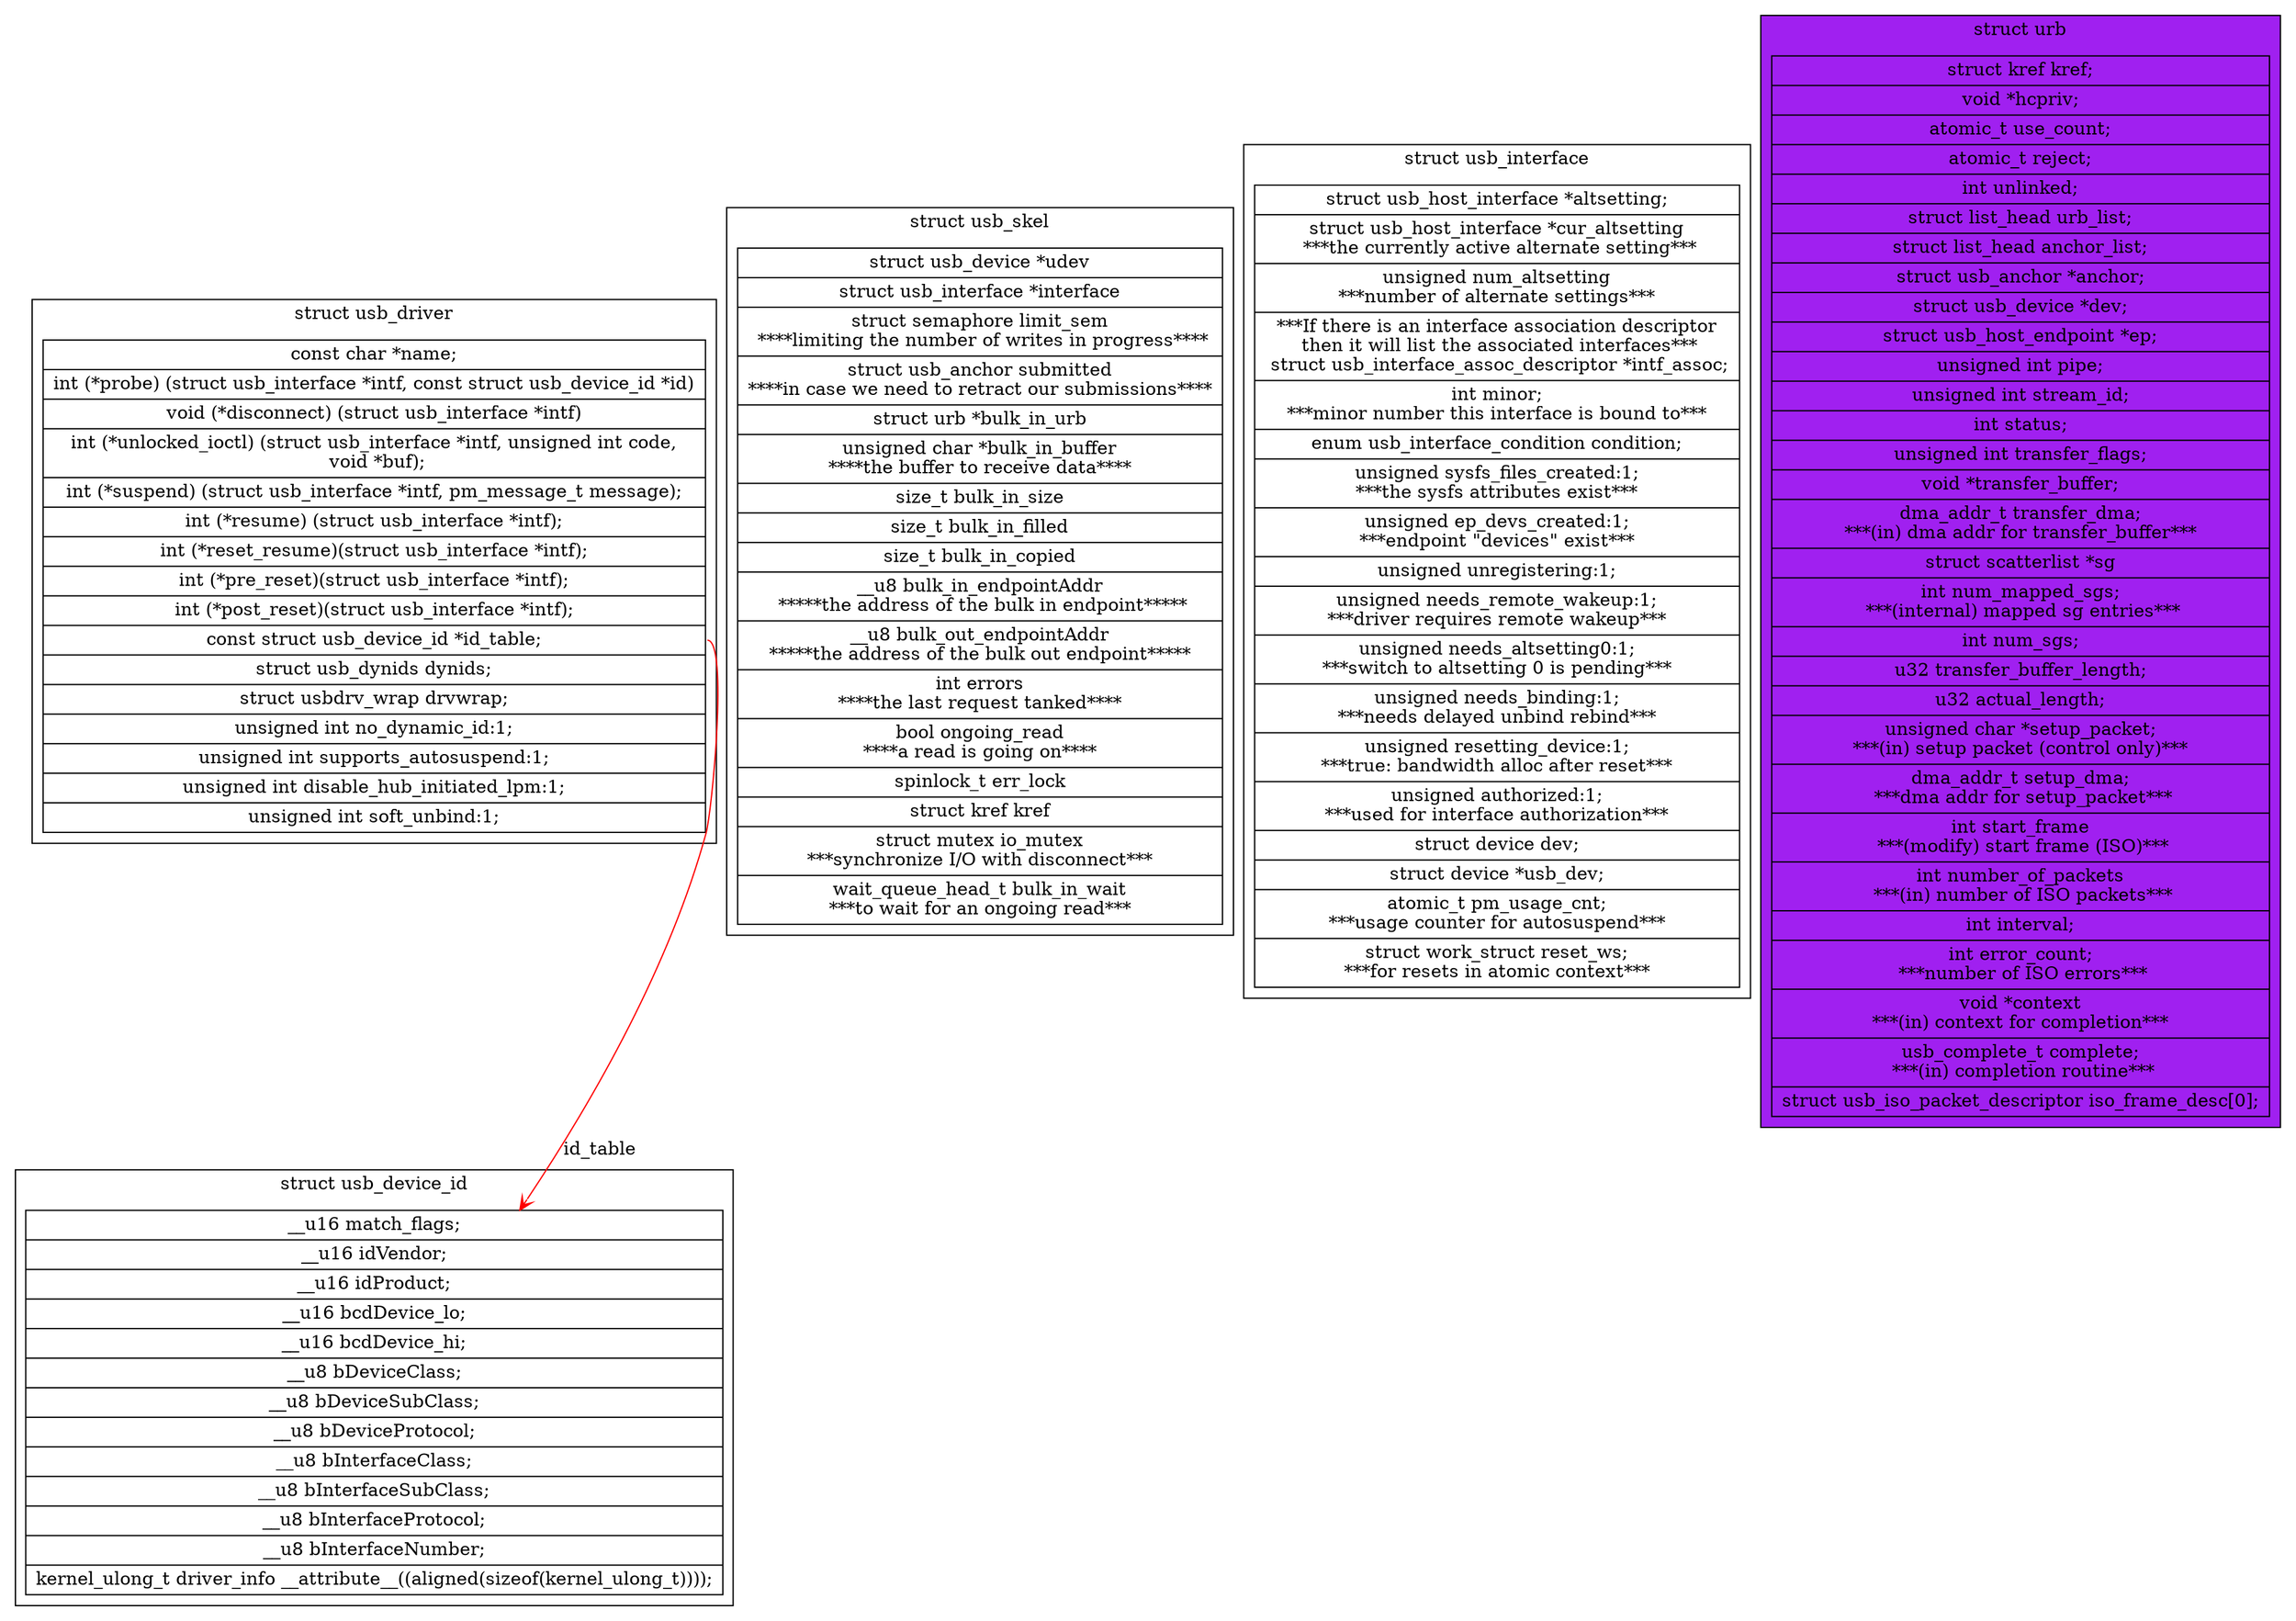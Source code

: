 digraph usb{

	node[shape=record];
	subgraph cluster_struct_usb_driver{
		label="struct usb_driver";
		"struct usb_driver"[label="{
    const char *name;|
    int (*probe) (struct usb_interface *intf, const struct usb_device_id *id)|
    void (*disconnect) (struct usb_interface *intf)|
    int (*unlocked_ioctl) (struct usb_interface *intf, unsigned int code,\n
            void *buf);|
    int (*suspend) (struct usb_interface *intf, pm_message_t message);|
    int (*resume) (struct usb_interface *intf);|
    int (*reset_resume)(struct usb_interface *intf);|

    int (*pre_reset)(struct usb_interface *intf);|
    int (*post_reset)(struct usb_interface *intf);|

    <table>const struct usb_device_id *id_table;|

    struct usb_dynids dynids;|
    struct usbdrv_wrap drvwrap;|
    unsigned int no_dynamic_id:1;|
    unsigned int supports_autosuspend:1;|
    unsigned int disable_hub_initiated_lpm:1;|
    unsigned int soft_unbind:1;
	}"];
	};

	subgraph cluster_struct_usb_device_id{
		label="struct usb_device_id";
		"struct usb_device_id"[label="{
	__u16       match_flags;|
    __u16       idVendor;|
    __u16       idProduct;|
    __u16       bcdDevice_lo;|
    __u16       bcdDevice_hi;|
    __u8        bDeviceClass;|
    __u8        bDeviceSubClass;|
    __u8        bDeviceProtocol;|
    __u8        bInterfaceClass;|
    __u8        bInterfaceSubClass;|
    __u8        bInterfaceProtocol;|
    __u8        bInterfaceNumber;|
    kernel_ulong_t  driver_info __attribute__((aligned(sizeof(kernel_ulong_t))));
	}"];
	}
	"struct usb_driver":table->"struct usb_device_id"[arrowhead=open color=red label="id_table"];

	subgraph cluster_struct_usb_skel{
		label="struct usb_skel";
		"struct usb_skel"[label="{
		struct usb_device   *udev|
    	struct usb_interface    *interface|
    	struct semaphore    limit_sem\n
    	****limiting the number of writes in progress****|
    	struct usb_anchor   submitted\n
		****in case we need to retract our submissions****|
    	struct urb      *bulk_in_urb|
    	unsigned char           *bulk_in_buffer\n
		****the buffer to receive data****|
    	size_t          bulk_in_size|
    	size_t          bulk_in_filled|
    	size_t          bulk_in_copied|
    	__u8            bulk_in_endpointAddr\n *****the address of the bulk in endpoint*****|
    	__u8            bulk_out_endpointAddr\n*****the address of the bulk out endpoint*****|
    	int         errors\n****the last request tanked****|
    	bool            ongoing_read\n****a read is going on****|
    	spinlock_t      err_lock|
    	struct kref     kref|
    	struct mutex        io_mutex\n***synchronize I/O with disconnect***|
    	wait_queue_head_t   bulk_in_wait\n***to wait for an ongoing read***
	}"];
    }

   subgraph cluster_struct_usb_interface{
		label="struct usb_interface";
		"struct usb_interface"[label="{
	struct usb_host_interface *altsetting;|
    struct usb_host_interface *cur_altsetting\n ***the currently active alternate setting***|
    unsigned num_altsetting\n***number of alternate settings***|
    ***If there is an interface association descriptor\n
    then it will list the associated interfaces***\n
    struct usb_interface_assoc_descriptor *intf_assoc;|
    int minor;\n***minor number this interface is bound to***|
    enum usb_interface_condition condition;|
    unsigned sysfs_files_created:1;\n***the sysfs attributes exist***|
    unsigned ep_devs_created:1;\n***endpoint \"devices\" exist***|
    unsigned unregistering:1;|
    unsigned needs_remote_wakeup:1;\n***driver requires remote wakeup***|
    unsigned needs_altsetting0:1;\n***switch to altsetting 0 is pending***|
    unsigned needs_binding:1;\n***needs delayed unbind rebind***|
    unsigned resetting_device:1;\n***true: bandwidth alloc after reset***|
    unsigned authorized:1;\n***used for interface authorization***|
    struct device dev;|
    struct device *usb_dev;|
    atomic_t pm_usage_cnt;\n***usage counter for autosuspend***|
    struct work_struct reset_ws;\n***for resets in atomic context***
	}"];
   }

   subgraph cluster_struct_urb{
		label="struct urb";
		bgcolor="purple";
		"struct urb"[label="{
	struct kref kref;
    |void *hcpriv;
    |atomic_t use_count;
    |atomic_t reject;
    |int unlinked;
    |struct list_head urb_list;
    |struct list_head anchor_list;
    |struct usb_anchor *anchor;
    |struct usb_device *dev;
    |struct usb_host_endpoint *ep;
    |unsigned int pipe;
    |unsigned int stream_id;
    |int status;
    |unsigned int transfer_flags;
    |void *transfer_buffer;
    |dma_addr_t transfer_dma;\n***(in) dma addr for transfer_buffer***
    |struct scatterlist *sg
    |int num_mapped_sgs;\n ***(internal) mapped sg entries***
    |int num_sgs;
    |u32 transfer_buffer_length;
    |u32 actual_length;
    |unsigned char *setup_packet;\n***(in) setup packet (control only)***
    |dma_addr_t setup_dma;\n ***dma addr for setup_packet***
    |int start_frame\n ***(modify) start frame (ISO)***
    |int number_of_packets\n ***(in) number of ISO packets***
    |int interval;
    |int error_count;\n ***number of ISO errors***
    |void *context\n***(in) context for completion***
    |usb_complete_t complete;\n ***(in) completion routine***
    |struct usb_iso_packet_descriptor iso_frame_desc\[0\];
	}"];
   }

}

